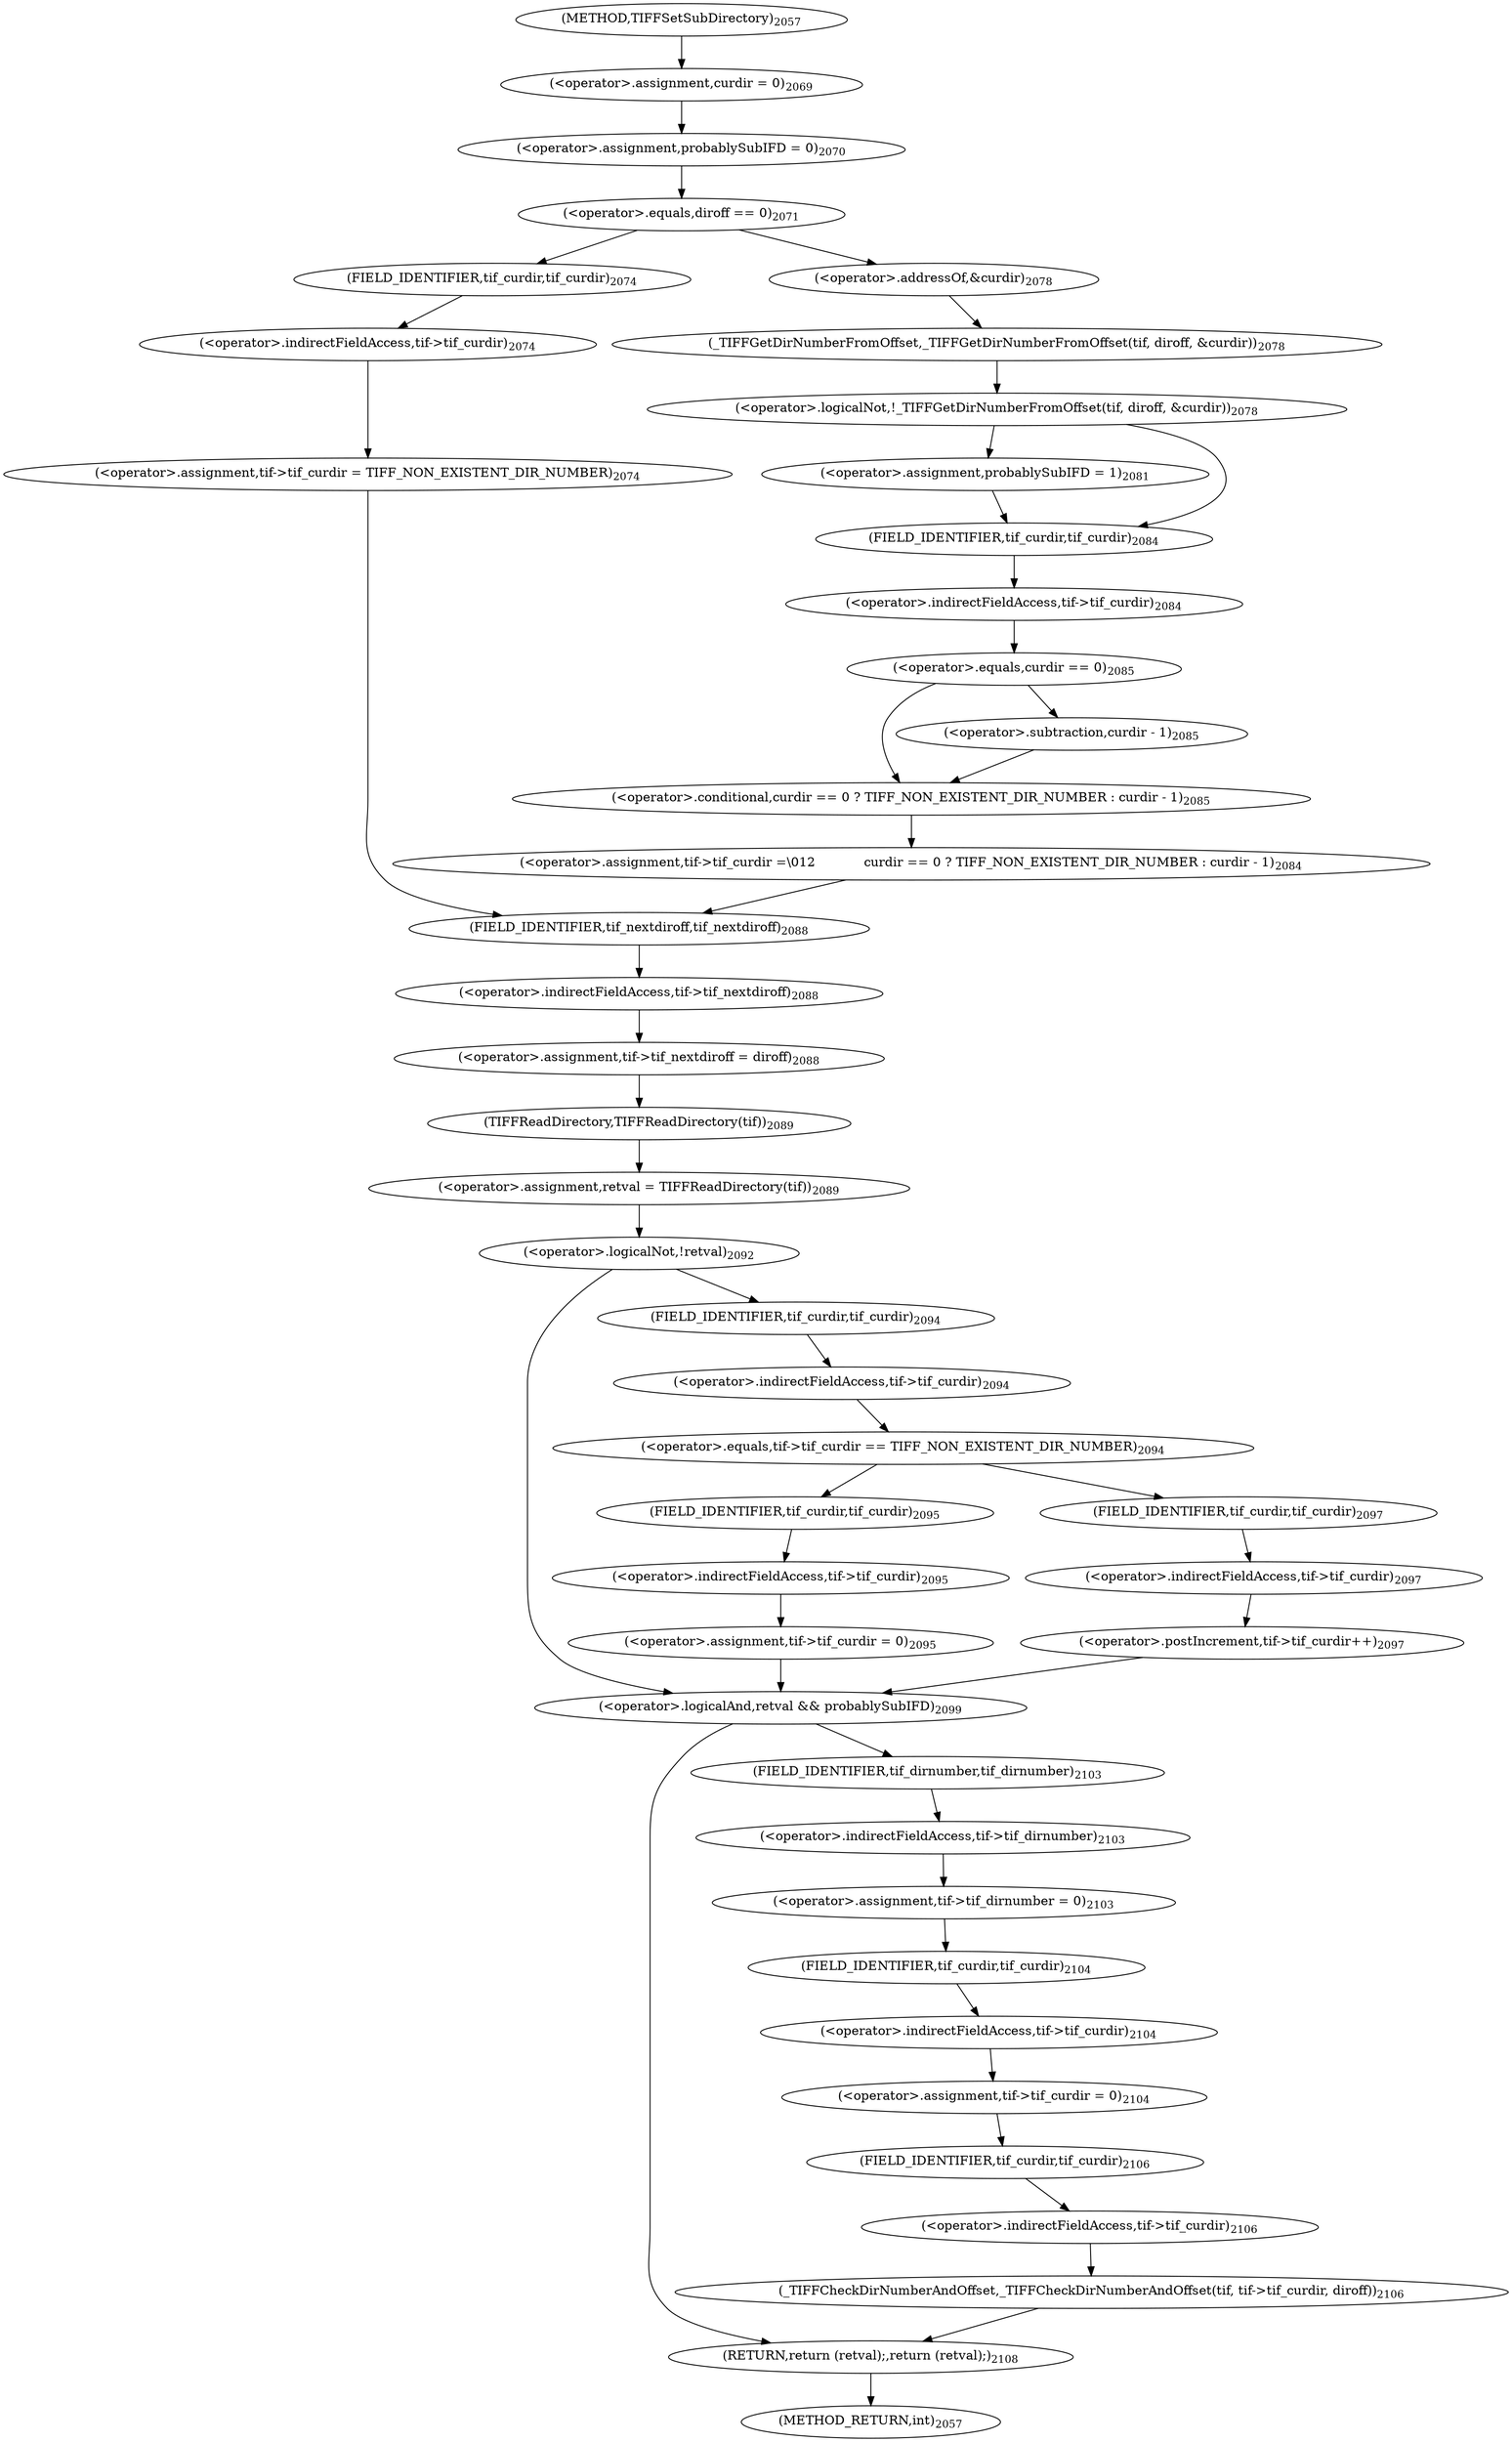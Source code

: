 digraph "TIFFSetSubDirectory" {  
"44737" [label = <(&lt;operator&gt;.assignment,curdir = 0)<SUB>2069</SUB>> ]
"44741" [label = <(&lt;operator&gt;.assignment,probablySubIFD = 0)<SUB>2070</SUB>> ]
"44779" [label = <(&lt;operator&gt;.assignment,tif-&gt;tif_nextdiroff = diroff)<SUB>2088</SUB>> ]
"44784" [label = <(&lt;operator&gt;.assignment,retval = TIFFReadDirectory(tif))<SUB>2089</SUB>> ]
"44831" [label = <(RETURN,return (retval);,return (retval);)<SUB>2108</SUB>> ]
"44745" [label = <(&lt;operator&gt;.equals,diroff == 0)<SUB>2071</SUB>> ]
"44780" [label = <(&lt;operator&gt;.indirectFieldAccess,tif-&gt;tif_nextdiroff)<SUB>2088</SUB>> ]
"44786" [label = <(TIFFReadDirectory,TIFFReadDirectory(tif))<SUB>2089</SUB>> ]
"44789" [label = <(&lt;operator&gt;.logicalNot,!retval)<SUB>2092</SUB>> ]
"44811" [label = <(&lt;operator&gt;.logicalAnd,retval &amp;&amp; probablySubIFD)<SUB>2099</SUB>> ]
"44749" [label = <(&lt;operator&gt;.assignment,tif-&gt;tif_curdir = TIFF_NON_EXISTENT_DIR_NUMBER)<SUB>2074</SUB>> ]
"44782" [label = <(FIELD_IDENTIFIER,tif_nextdiroff,tif_nextdiroff)<SUB>2088</SUB>> ]
"44815" [label = <(&lt;operator&gt;.assignment,tif-&gt;tif_dirnumber = 0)<SUB>2103</SUB>> ]
"44820" [label = <(&lt;operator&gt;.assignment,tif-&gt;tif_curdir = 0)<SUB>2104</SUB>> ]
"44825" [label = <(_TIFFCheckDirNumberAndOffset,_TIFFCheckDirNumberAndOffset(tif, tif-&gt;tif_curdir, diroff))<SUB>2106</SUB>> ]
"44750" [label = <(&lt;operator&gt;.indirectFieldAccess,tif-&gt;tif_curdir)<SUB>2074</SUB>> ]
"44767" [label = <(&lt;operator&gt;.assignment,tif-&gt;tif_curdir =\012            curdir == 0 ? TIFF_NON_EXISTENT_DIR_NUMBER : curdir - 1)<SUB>2084</SUB>> ]
"44793" [label = <(&lt;operator&gt;.equals,tif-&gt;tif_curdir == TIFF_NON_EXISTENT_DIR_NUMBER)<SUB>2094</SUB>> ]
"44816" [label = <(&lt;operator&gt;.indirectFieldAccess,tif-&gt;tif_dirnumber)<SUB>2103</SUB>> ]
"44821" [label = <(&lt;operator&gt;.indirectFieldAccess,tif-&gt;tif_curdir)<SUB>2104</SUB>> ]
"44827" [label = <(&lt;operator&gt;.indirectFieldAccess,tif-&gt;tif_curdir)<SUB>2106</SUB>> ]
"44752" [label = <(FIELD_IDENTIFIER,tif_curdir,tif_curdir)<SUB>2074</SUB>> ]
"44757" [label = <(&lt;operator&gt;.logicalNot,!_TIFFGetDirNumberFromOffset(tif, diroff, &amp;curdir))<SUB>2078</SUB>> ]
"44768" [label = <(&lt;operator&gt;.indirectFieldAccess,tif-&gt;tif_curdir)<SUB>2084</SUB>> ]
"44771" [label = <(&lt;operator&gt;.conditional,curdir == 0 ? TIFF_NON_EXISTENT_DIR_NUMBER : curdir - 1)<SUB>2085</SUB>> ]
"44794" [label = <(&lt;operator&gt;.indirectFieldAccess,tif-&gt;tif_curdir)<SUB>2094</SUB>> ]
"44799" [label = <(&lt;operator&gt;.assignment,tif-&gt;tif_curdir = 0)<SUB>2095</SUB>> ]
"44818" [label = <(FIELD_IDENTIFIER,tif_dirnumber,tif_dirnumber)<SUB>2103</SUB>> ]
"44823" [label = <(FIELD_IDENTIFIER,tif_curdir,tif_curdir)<SUB>2104</SUB>> ]
"44829" [label = <(FIELD_IDENTIFIER,tif_curdir,tif_curdir)<SUB>2106</SUB>> ]
"44758" [label = <(_TIFFGetDirNumberFromOffset,_TIFFGetDirNumberFromOffset(tif, diroff, &amp;curdir))<SUB>2078</SUB>> ]
"44764" [label = <(&lt;operator&gt;.assignment,probablySubIFD = 1)<SUB>2081</SUB>> ]
"44770" [label = <(FIELD_IDENTIFIER,tif_curdir,tif_curdir)<SUB>2084</SUB>> ]
"44772" [label = <(&lt;operator&gt;.equals,curdir == 0)<SUB>2085</SUB>> ]
"44776" [label = <(&lt;operator&gt;.subtraction,curdir - 1)<SUB>2085</SUB>> ]
"44796" [label = <(FIELD_IDENTIFIER,tif_curdir,tif_curdir)<SUB>2094</SUB>> ]
"44800" [label = <(&lt;operator&gt;.indirectFieldAccess,tif-&gt;tif_curdir)<SUB>2095</SUB>> ]
"44806" [label = <(&lt;operator&gt;.postIncrement,tif-&gt;tif_curdir++)<SUB>2097</SUB>> ]
"44761" [label = <(&lt;operator&gt;.addressOf,&amp;curdir)<SUB>2078</SUB>> ]
"44802" [label = <(FIELD_IDENTIFIER,tif_curdir,tif_curdir)<SUB>2095</SUB>> ]
"44807" [label = <(&lt;operator&gt;.indirectFieldAccess,tif-&gt;tif_curdir)<SUB>2097</SUB>> ]
"44809" [label = <(FIELD_IDENTIFIER,tif_curdir,tif_curdir)<SUB>2097</SUB>> ]
"44731" [label = <(METHOD,TIFFSetSubDirectory)<SUB>2057</SUB>> ]
"44833" [label = <(METHOD_RETURN,int)<SUB>2057</SUB>> ]
  "44737" -> "44741" 
  "44741" -> "44745" 
  "44779" -> "44786" 
  "44784" -> "44789" 
  "44831" -> "44833" 
  "44745" -> "44752" 
  "44745" -> "44761" 
  "44780" -> "44779" 
  "44786" -> "44784" 
  "44789" -> "44796" 
  "44789" -> "44811" 
  "44811" -> "44818" 
  "44811" -> "44831" 
  "44749" -> "44782" 
  "44782" -> "44780" 
  "44815" -> "44823" 
  "44820" -> "44829" 
  "44825" -> "44831" 
  "44750" -> "44749" 
  "44767" -> "44782" 
  "44793" -> "44802" 
  "44793" -> "44809" 
  "44816" -> "44815" 
  "44821" -> "44820" 
  "44827" -> "44825" 
  "44752" -> "44750" 
  "44757" -> "44764" 
  "44757" -> "44770" 
  "44768" -> "44772" 
  "44771" -> "44767" 
  "44794" -> "44793" 
  "44799" -> "44811" 
  "44818" -> "44816" 
  "44823" -> "44821" 
  "44829" -> "44827" 
  "44758" -> "44757" 
  "44764" -> "44770" 
  "44770" -> "44768" 
  "44772" -> "44771" 
  "44772" -> "44776" 
  "44776" -> "44771" 
  "44796" -> "44794" 
  "44800" -> "44799" 
  "44806" -> "44811" 
  "44761" -> "44758" 
  "44802" -> "44800" 
  "44807" -> "44806" 
  "44809" -> "44807" 
  "44731" -> "44737" 
}
